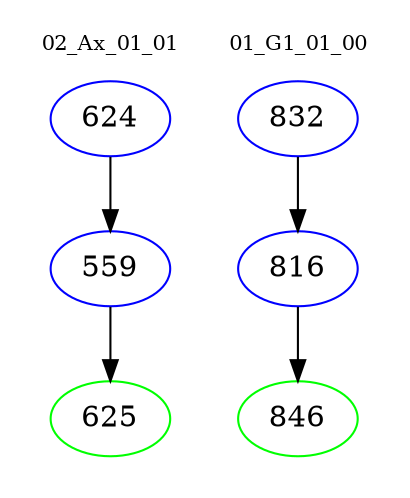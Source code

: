 digraph{
subgraph cluster_0 {
color = white
label = "02_Ax_01_01";
fontsize=10;
T0_624 [label="624", color="blue"]
T0_624 -> T0_559 [color="black"]
T0_559 [label="559", color="blue"]
T0_559 -> T0_625 [color="black"]
T0_625 [label="625", color="green"]
}
subgraph cluster_1 {
color = white
label = "01_G1_01_00";
fontsize=10;
T1_832 [label="832", color="blue"]
T1_832 -> T1_816 [color="black"]
T1_816 [label="816", color="blue"]
T1_816 -> T1_846 [color="black"]
T1_846 [label="846", color="green"]
}
}
